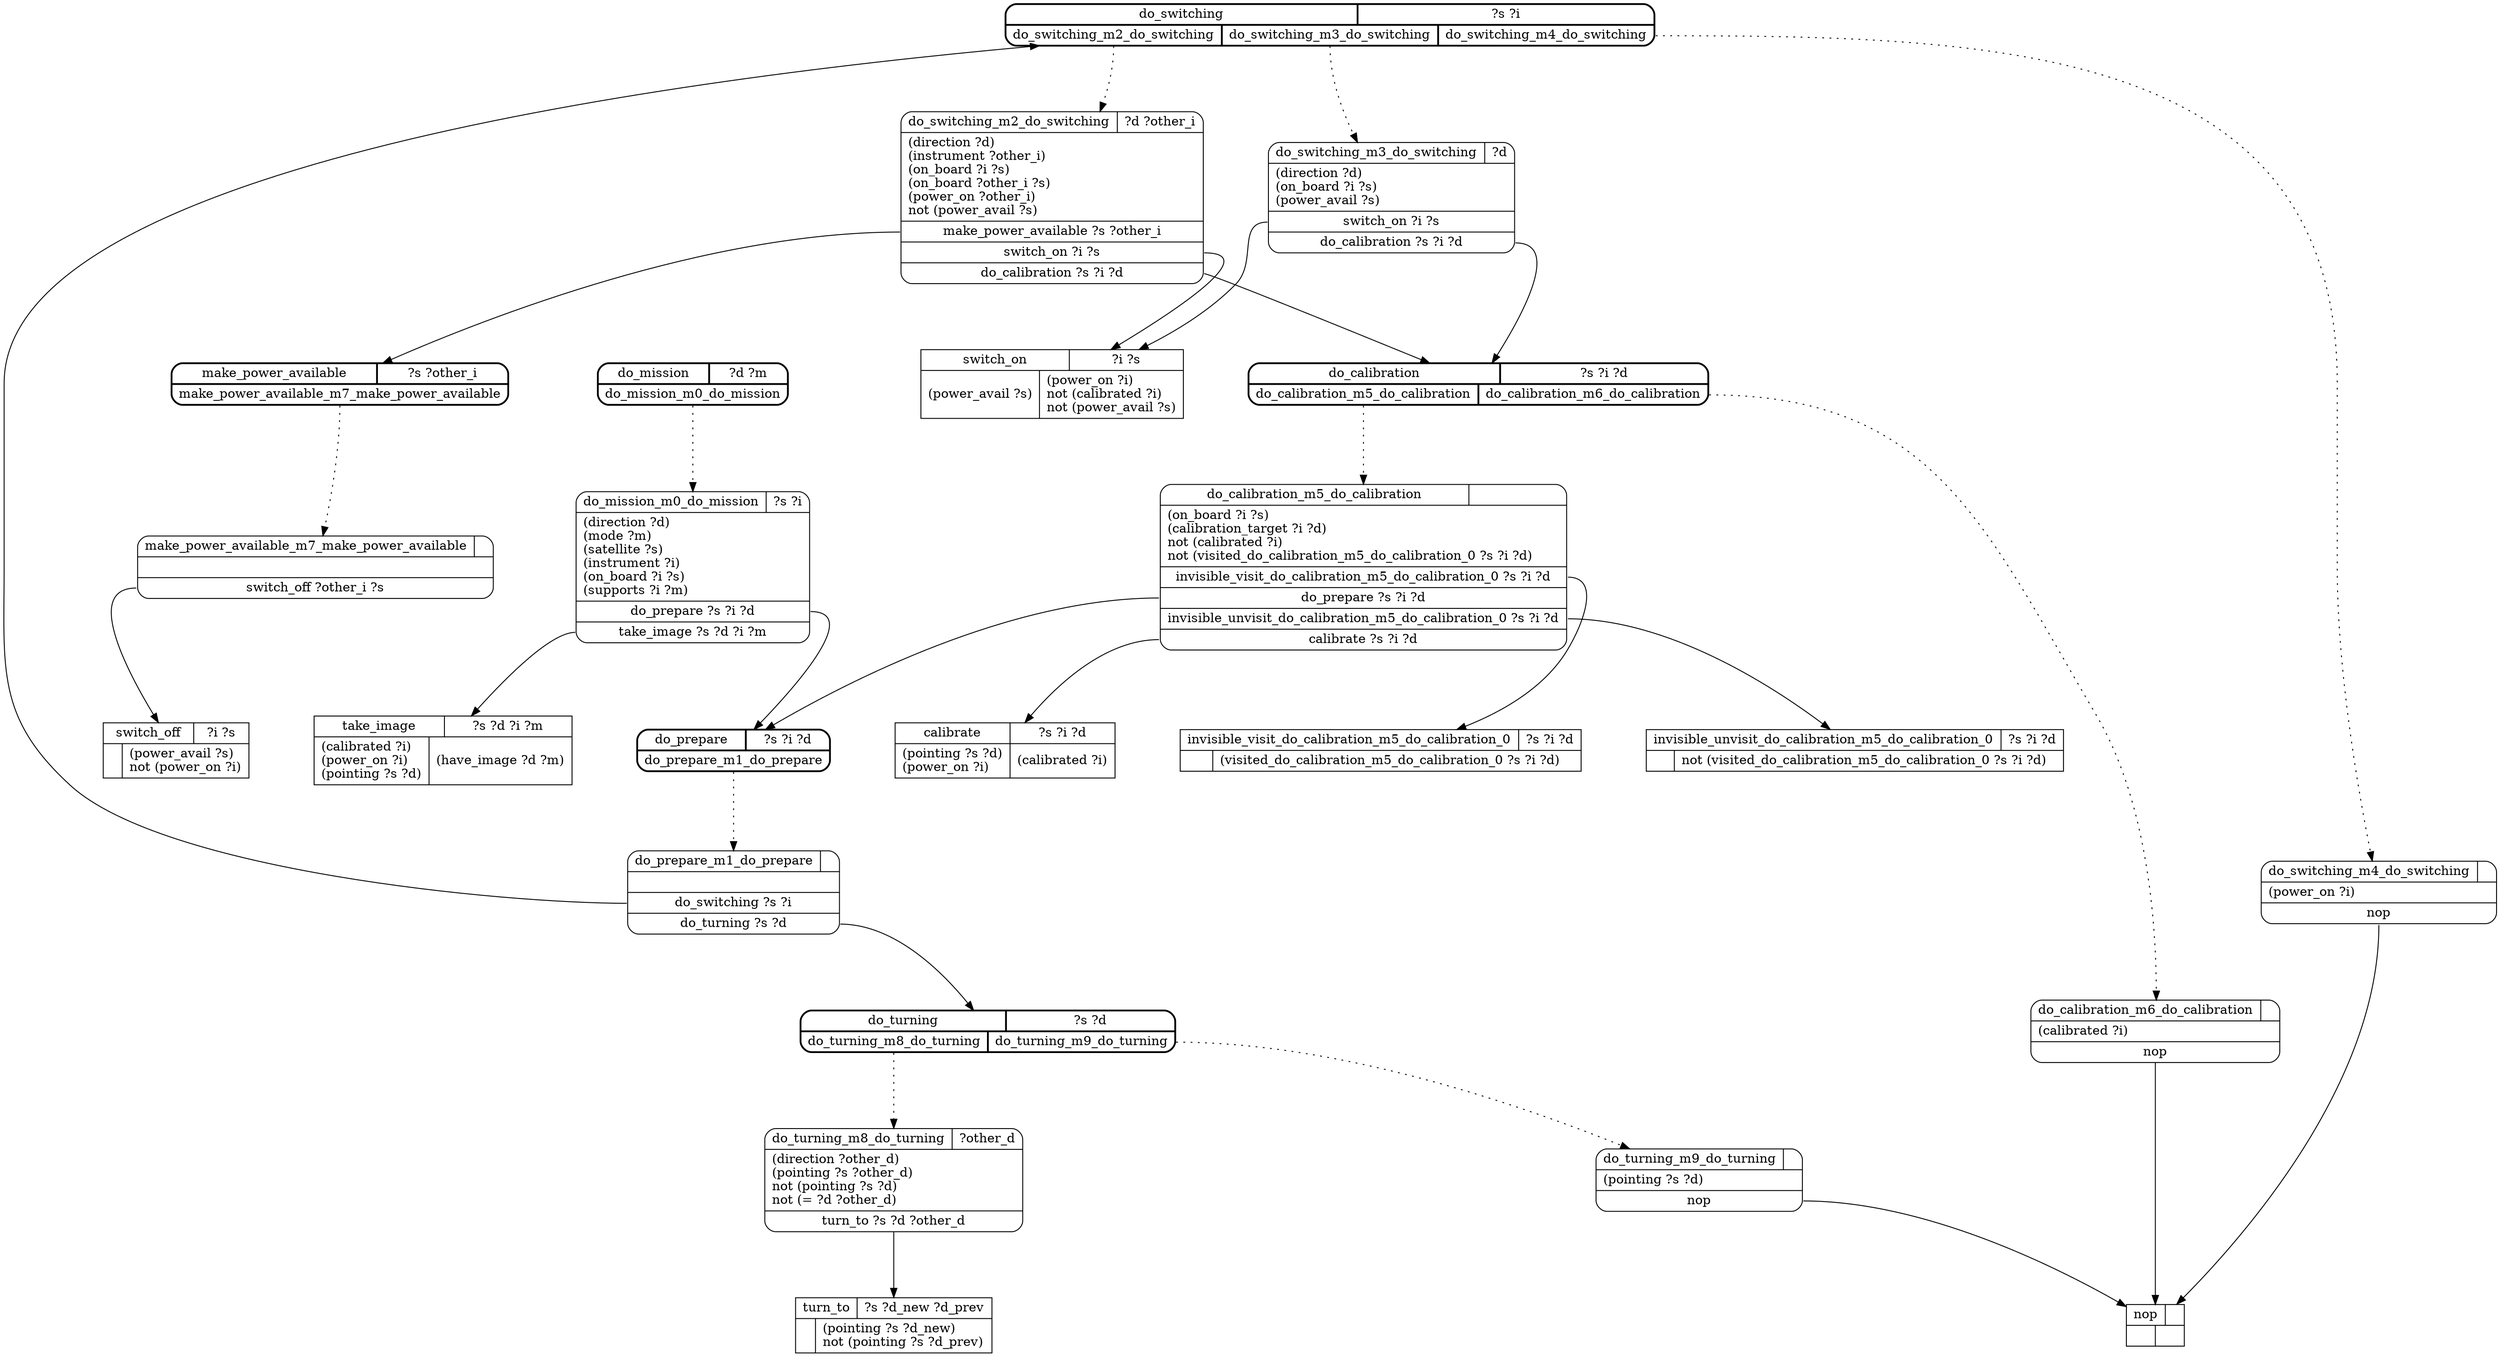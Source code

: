 // Generated by Hype
digraph "satellite" {
  nodesep=1
  ranksep=1
  // Operators
  node [shape=record]
  "turn_to" [
    label="{{\N|?s ?d_new ?d_prev}|{|(pointing ?s ?d_new)\lnot (pointing ?s ?d_prev)\l}}"
  ]
  "switch_on" [
    label="{{\N|?i ?s}|{(power_avail ?s)\l|(power_on ?i)\lnot (calibrated ?i)\lnot (power_avail ?s)\l}}"
  ]
  "switch_off" [
    label="{{\N|?i ?s}|{|(power_avail ?s)\lnot (power_on ?i)\l}}"
  ]
  "calibrate" [
    label="{{\N|?s ?i ?d}|{(pointing ?s ?d)\l(power_on ?i)\l|(calibrated ?i)\l}}"
  ]
  "take_image" [
    label="{{\N|?s ?d ?i ?m}|{(calibrated ?i)\l(power_on ?i)\l(pointing ?s ?d)\l|(have_image ?d ?m)\l}}"
  ]
  "nop" [
    label="{{\N|}|{|}}"
  ]
  "invisible_visit_do_calibration_m5_do_calibration_0" [
    label="{{\N|?s ?i ?d}|{|(visited_do_calibration_m5_do_calibration_0 ?s ?i ?d)\l}}"
  ]
  "invisible_unvisit_do_calibration_m5_do_calibration_0" [
    label="{{\N|?s ?i ?d}|{|not (visited_do_calibration_m5_do_calibration_0 ?s ?i ?d)\l}}"
  ]
  // Methods
  node [shape=Mrecord]
  "do_mission" [
    style=bold
    label="{{\N|?d ?m}|{<0>do_mission_m0_do_mission}}"
  ]
  "do_mission_m0_do_mission" [
    label="{{\N|?s ?i}|(direction ?d)\l(mode ?m)\l(satellite ?s)\l(instrument ?i)\l(on_board ?i ?s)\l(supports ?i ?m)\l|<0>do_prepare ?s ?i ?d|<1>take_image ?s ?d ?i ?m}"
  ]
  "do_mission":0 -> "do_mission_m0_do_mission" [style=dotted]
  "do_mission_m0_do_mission":0 -> "do_prepare"
  "do_mission_m0_do_mission":1 -> "take_image"
  "do_prepare" [
    style=bold
    label="{{\N|?s ?i ?d}|{<0>do_prepare_m1_do_prepare}}"
  ]
  "do_prepare_m1_do_prepare" [
    label="{{\N|}||<0>do_switching ?s ?i|<1>do_turning ?s ?d}"
  ]
  "do_prepare":0 -> "do_prepare_m1_do_prepare" [style=dotted]
  "do_prepare_m1_do_prepare":0 -> "do_switching"
  "do_prepare_m1_do_prepare":1 -> "do_turning"
  "do_switching" [
    style=bold
    label="{{\N|?s ?i}|{<0>do_switching_m2_do_switching|<1>do_switching_m3_do_switching|<2>do_switching_m4_do_switching}}"
  ]
  "do_switching_m2_do_switching" [
    label="{{\N|?d ?other_i}|(direction ?d)\l(instrument ?other_i)\l(on_board ?i ?s)\l(on_board ?other_i ?s)\l(power_on ?other_i)\lnot (power_avail ?s)\l|<0>make_power_available ?s ?other_i|<1>switch_on ?i ?s|<2>do_calibration ?s ?i ?d}"
  ]
  "do_switching":0 -> "do_switching_m2_do_switching" [style=dotted]
  "do_switching_m2_do_switching":0 -> "make_power_available"
  "do_switching_m2_do_switching":1 -> "switch_on"
  "do_switching_m2_do_switching":2 -> "do_calibration"
  "do_switching_m3_do_switching" [
    label="{{\N|?d}|(direction ?d)\l(on_board ?i ?s)\l(power_avail ?s)\l|<0>switch_on ?i ?s|<1>do_calibration ?s ?i ?d}"
  ]
  "do_switching":1 -> "do_switching_m3_do_switching" [style=dotted]
  "do_switching_m3_do_switching":0 -> "switch_on"
  "do_switching_m3_do_switching":1 -> "do_calibration"
  "do_switching_m4_do_switching" [
    label="{{\N|}|(power_on ?i)\l|<0>nop}"
  ]
  "do_switching":2 -> "do_switching_m4_do_switching" [style=dotted]
  "do_switching_m4_do_switching":0 -> "nop"
  "do_calibration" [
    style=bold
    label="{{\N|?s ?i ?d}|{<0>do_calibration_m5_do_calibration|<1>do_calibration_m6_do_calibration}}"
  ]
  "do_calibration_m5_do_calibration" [
    label="{{\N|}|(on_board ?i ?s)\l(calibration_target ?i ?d)\lnot (calibrated ?i)\lnot (visited_do_calibration_m5_do_calibration_0 ?s ?i ?d)\l|<0>invisible_visit_do_calibration_m5_do_calibration_0 ?s ?i ?d|<1>do_prepare ?s ?i ?d|<2>invisible_unvisit_do_calibration_m5_do_calibration_0 ?s ?i ?d|<3>calibrate ?s ?i ?d}"
  ]
  "do_calibration":0 -> "do_calibration_m5_do_calibration" [style=dotted]
  "do_calibration_m5_do_calibration":0 -> "invisible_visit_do_calibration_m5_do_calibration_0"
  "do_calibration_m5_do_calibration":1 -> "do_prepare"
  "do_calibration_m5_do_calibration":2 -> "invisible_unvisit_do_calibration_m5_do_calibration_0"
  "do_calibration_m5_do_calibration":3 -> "calibrate"
  "do_calibration_m6_do_calibration" [
    label="{{\N|}|(calibrated ?i)\l|<0>nop}"
  ]
  "do_calibration":1 -> "do_calibration_m6_do_calibration" [style=dotted]
  "do_calibration_m6_do_calibration":0 -> "nop"
  "make_power_available" [
    style=bold
    label="{{\N|?s ?other_i}|{<0>make_power_available_m7_make_power_available}}"
  ]
  "make_power_available_m7_make_power_available" [
    label="{{\N|}||<0>switch_off ?other_i ?s}"
  ]
  "make_power_available":0 -> "make_power_available_m7_make_power_available" [style=dotted]
  "make_power_available_m7_make_power_available":0 -> "switch_off"
  "do_turning" [
    style=bold
    label="{{\N|?s ?d}|{<0>do_turning_m8_do_turning|<1>do_turning_m9_do_turning}}"
  ]
  "do_turning_m8_do_turning" [
    label="{{\N|?other_d}|(direction ?other_d)\l(pointing ?s ?other_d)\lnot (pointing ?s ?d)\lnot (= ?d ?other_d)\l|<0>turn_to ?s ?d ?other_d}"
  ]
  "do_turning":0 -> "do_turning_m8_do_turning" [style=dotted]
  "do_turning_m8_do_turning":0 -> "turn_to"
  "do_turning_m9_do_turning" [
    label="{{\N|}|(pointing ?s ?d)\l|<0>nop}"
  ]
  "do_turning":1 -> "do_turning_m9_do_turning" [style=dotted]
  "do_turning_m9_do_turning":0 -> "nop"
}